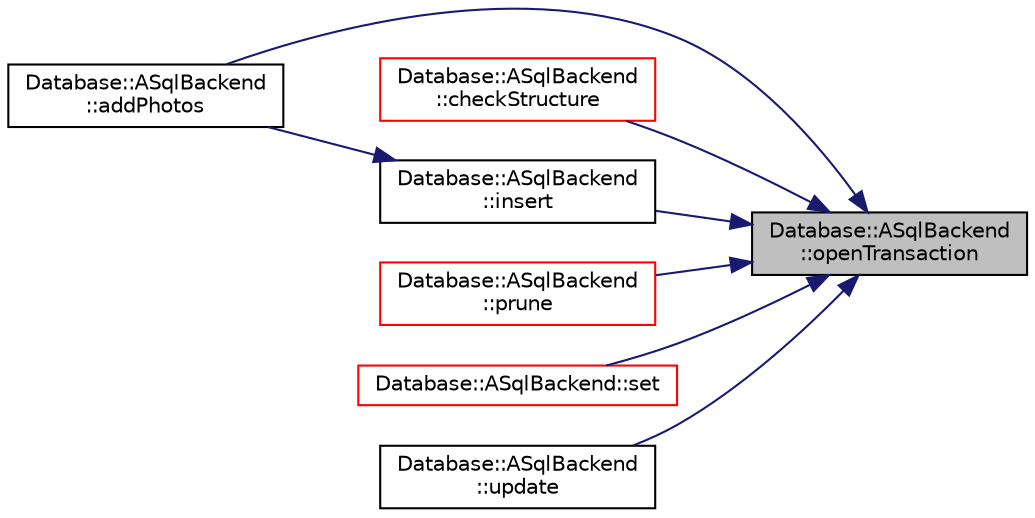 digraph "Database::ASqlBackend::openTransaction"
{
 // LATEX_PDF_SIZE
  edge [fontname="Helvetica",fontsize="10",labelfontname="Helvetica",labelfontsize="10"];
  node [fontname="Helvetica",fontsize="10",shape=record];
  rankdir="RL";
  Node1 [label="Database::ASqlBackend\l::openTransaction",height=0.2,width=0.4,color="black", fillcolor="grey75", style="filled", fontcolor="black",tooltip="begin transaction"];
  Node1 -> Node2 [dir="back",color="midnightblue",fontsize="10",style="solid",fontname="Helvetica"];
  Node2 [label="Database::ASqlBackend\l::addPhotos",height=0.2,width=0.4,color="black", fillcolor="white", style="filled",URL="$class_database_1_1_a_sql_backend.html#a2564c757e1cb2fa493a1905b0c4993be",tooltip="Add photos to database."];
  Node1 -> Node3 [dir="back",color="midnightblue",fontsize="10",style="solid",fontname="Helvetica"];
  Node3 [label="Database::ASqlBackend\l::checkStructure",height=0.2,width=0.4,color="red", fillcolor="white", style="filled",URL="$class_database_1_1_a_sql_backend.html#ad00a7bed2c2268620552f6c1a64616f5",tooltip="validate database consistency"];
  Node1 -> Node5 [dir="back",color="midnightblue",fontsize="10",style="solid",fontname="Helvetica"];
  Node5 [label="Database::ASqlBackend\l::insert",height=0.2,width=0.4,color="black", fillcolor="white", style="filled",URL="$class_database_1_1_a_sql_backend.html#a1d64f8cd8f9f51280302d9d51f314138",tooltip="insert set of photos to database"];
  Node5 -> Node2 [dir="back",color="midnightblue",fontsize="10",style="solid",fontname="Helvetica"];
  Node1 -> Node6 [dir="back",color="midnightblue",fontsize="10",style="solid",fontname="Helvetica"];
  Node6 [label="Database::ASqlBackend\l::prune",height=0.2,width=0.4,color="red", fillcolor="white", style="filled",URL="$class_database_1_1_a_sql_backend.html#a6781e0e515cd87e811f72520e9df095e",tooltip=" "];
  Node1 -> Node8 [dir="back",color="midnightblue",fontsize="10",style="solid",fontname="Helvetica"];
  Node8 [label="Database::ASqlBackend::set",height=0.2,width=0.4,color="red", fillcolor="white", style="filled",URL="$class_database_1_1_a_sql_backend.html#a82939c363f70dc3c14243b7d51f1f33a",tooltip="set flag for photo to given value"];
  Node1 -> Node11 [dir="back",color="midnightblue",fontsize="10",style="solid",fontname="Helvetica"];
  Node11 [label="Database::ASqlBackend\l::update",height=0.2,width=0.4,color="black", fillcolor="white", style="filled",URL="$class_database_1_1_a_sql_backend.html#a983b2800e084c638d48fcf6e07d280c2",tooltip="update photos details"];
}
